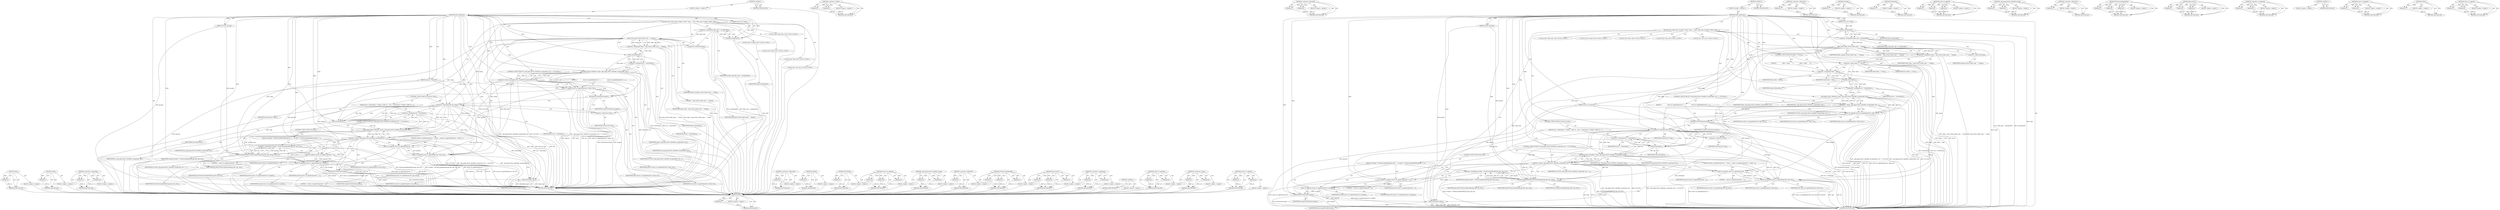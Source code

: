 digraph "smart_str_appendc" {
vulnerable_183 [label=<(METHOD,efree)>];
vulnerable_184 [label=<(PARAM,p1)>];
vulnerable_185 [label=<(BLOCK,&lt;empty&gt;,&lt;empty&gt;)>];
vulnerable_186 [label=<(METHOD_RETURN,ANY)>];
vulnerable_134 [label=<(METHOD,strlen)>];
vulnerable_135 [label=<(PARAM,p1)>];
vulnerable_136 [label=<(BLOCK,&lt;empty&gt;,&lt;empty&gt;)>];
vulnerable_137 [label=<(METHOD_RETURN,ANY)>];
vulnerable_158 [label=<(METHOD,&lt;operator&gt;.logicalAnd)>];
vulnerable_159 [label=<(PARAM,p1)>];
vulnerable_160 [label=<(PARAM,p2)>];
vulnerable_161 [label=<(BLOCK,&lt;empty&gt;,&lt;empty&gt;)>];
vulnerable_162 [label=<(METHOD_RETURN,ANY)>];
vulnerable_6 [label=<(METHOD,&lt;global&gt;)<SUB>1</SUB>>];
vulnerable_7 [label=<(BLOCK,&lt;empty&gt;,&lt;empty&gt;)<SUB>1</SUB>>];
vulnerable_8 [label=<(METHOD,build_tablename)<SUB>1</SUB>>];
vulnerable_9 [label=<(PARAM,smart_str *querystr)<SUB>1</SUB>>];
vulnerable_10 [label=<(PARAM,PGconn *pg_link)<SUB>1</SUB>>];
vulnerable_11 [label=<(PARAM,const char *table)<SUB>1</SUB>>];
vulnerable_12 [label=<(BLOCK,{
	char *table_copy, *escaped, *token, *tmp;
	s...,{
	char *table_copy, *escaped, *token, *tmp;
	s...)<SUB>2</SUB>>];
vulnerable_13 [label="<(LOCAL,char* table_copy: char*)<SUB>3</SUB>>"];
vulnerable_14 [label="<(LOCAL,char* escaped: char*)<SUB>3</SUB>>"];
vulnerable_15 [label="<(LOCAL,char* token: char*)<SUB>3</SUB>>"];
vulnerable_16 [label="<(LOCAL,char* tmp: char*)<SUB>3</SUB>>"];
vulnerable_17 [label="<(LOCAL,size_t len: size_t)<SUB>4</SUB>>"];
vulnerable_18 [label=<(&lt;operator&gt;.assignment,table_copy = estrdup(table))<SUB>7</SUB>>];
vulnerable_19 [label=<(IDENTIFIER,table_copy,table_copy = estrdup(table))<SUB>7</SUB>>];
vulnerable_20 [label=<(estrdup,estrdup(table))<SUB>7</SUB>>];
vulnerable_21 [label=<(IDENTIFIER,table,estrdup(table))<SUB>7</SUB>>];
vulnerable_22 [label=<(&lt;operator&gt;.assignment,token = php_strtok_r(table_copy, &quot;.&quot;, &amp;tmp))<SUB>8</SUB>>];
vulnerable_23 [label=<(IDENTIFIER,token,token = php_strtok_r(table_copy, &quot;.&quot;, &amp;tmp))<SUB>8</SUB>>];
vulnerable_24 [label=<(php_strtok_r,php_strtok_r(table_copy, &quot;.&quot;, &amp;tmp))<SUB>8</SUB>>];
vulnerable_25 [label=<(IDENTIFIER,table_copy,php_strtok_r(table_copy, &quot;.&quot;, &amp;tmp))<SUB>8</SUB>>];
vulnerable_26 [label=<(LITERAL,&quot;.&quot;,php_strtok_r(table_copy, &quot;.&quot;, &amp;tmp))<SUB>8</SUB>>];
vulnerable_27 [label=<(&lt;operator&gt;.addressOf,&amp;tmp)<SUB>8</SUB>>];
vulnerable_28 [label=<(IDENTIFIER,tmp,php_strtok_r(table_copy, &quot;.&quot;, &amp;tmp))<SUB>8</SUB>>];
vulnerable_29 [label=<(&lt;operator&gt;.assignment,len = strlen(token))<SUB>9</SUB>>];
vulnerable_30 [label=<(IDENTIFIER,len,len = strlen(token))<SUB>9</SUB>>];
vulnerable_31 [label=<(strlen,strlen(token))<SUB>9</SUB>>];
vulnerable_32 [label=<(IDENTIFIER,token,strlen(token))<SUB>9</SUB>>];
vulnerable_33 [label=<(CONTROL_STRUCTURE,IF,if (_php_pgsql_detect_identifier_escape(token, len) == SUCCESS))<SUB>10</SUB>>];
vulnerable_34 [label=<(&lt;operator&gt;.equals,_php_pgsql_detect_identifier_escape(token, len)...)<SUB>10</SUB>>];
vulnerable_35 [label=<(_php_pgsql_detect_identifier_escape,_php_pgsql_detect_identifier_escape(token, len))<SUB>10</SUB>>];
vulnerable_36 [label=<(IDENTIFIER,token,_php_pgsql_detect_identifier_escape(token, len))<SUB>10</SUB>>];
vulnerable_37 [label=<(IDENTIFIER,len,_php_pgsql_detect_identifier_escape(token, len))<SUB>10</SUB>>];
vulnerable_38 [label=<(IDENTIFIER,SUCCESS,_php_pgsql_detect_identifier_escape(token, len)...)<SUB>10</SUB>>];
vulnerable_39 [label=<(BLOCK,{
                smart_str_appendl(querystr, t...,{
                smart_str_appendl(querystr, t...)<SUB>10</SUB>>];
vulnerable_40 [label=<(smart_str_appendl,smart_str_appendl(querystr, token, len))<SUB>11</SUB>>];
vulnerable_41 [label=<(IDENTIFIER,querystr,smart_str_appendl(querystr, token, len))<SUB>11</SUB>>];
vulnerable_42 [label=<(IDENTIFIER,token,smart_str_appendl(querystr, token, len))<SUB>11</SUB>>];
vulnerable_43 [label=<(IDENTIFIER,len,smart_str_appendl(querystr, token, len))<SUB>11</SUB>>];
vulnerable_44 [label=<(PGSQLfree,PGSQLfree(escaped))<SUB>12</SUB>>];
vulnerable_45 [label=<(IDENTIFIER,escaped,PGSQLfree(escaped))<SUB>12</SUB>>];
vulnerable_46 [label=<(CONTROL_STRUCTURE,IF,if (tmp &amp;&amp; *tmp))<SUB>14</SUB>>];
vulnerable_47 [label=<(&lt;operator&gt;.logicalAnd,tmp &amp;&amp; *tmp)<SUB>14</SUB>>];
vulnerable_48 [label=<(IDENTIFIER,tmp,tmp &amp;&amp; *tmp)<SUB>14</SUB>>];
vulnerable_49 [label=<(&lt;operator&gt;.indirection,*tmp)<SUB>14</SUB>>];
vulnerable_50 [label=<(IDENTIFIER,tmp,tmp &amp;&amp; *tmp)<SUB>14</SUB>>];
vulnerable_51 [label=<(BLOCK,{
		len = strlen(tmp);
		/* &quot;schema&quot;.&quot;table&quot; fo...,{
		len = strlen(tmp);
		/* &quot;schema&quot;.&quot;table&quot; fo...)<SUB>14</SUB>>];
vulnerable_52 [label=<(&lt;operator&gt;.assignment,len = strlen(tmp))<SUB>15</SUB>>];
vulnerable_53 [label=<(IDENTIFIER,len,len = strlen(tmp))<SUB>15</SUB>>];
vulnerable_54 [label=<(strlen,strlen(tmp))<SUB>15</SUB>>];
vulnerable_55 [label=<(IDENTIFIER,tmp,strlen(tmp))<SUB>15</SUB>>];
vulnerable_56 [label=<(CONTROL_STRUCTURE,IF,if (_php_pgsql_detect_identifier_escape(tmp, len) == SUCCESS))<SUB>17</SUB>>];
vulnerable_57 [label=<(&lt;operator&gt;.equals,_php_pgsql_detect_identifier_escape(tmp, len) =...)<SUB>17</SUB>>];
vulnerable_58 [label=<(_php_pgsql_detect_identifier_escape,_php_pgsql_detect_identifier_escape(tmp, len))<SUB>17</SUB>>];
vulnerable_59 [label=<(IDENTIFIER,tmp,_php_pgsql_detect_identifier_escape(tmp, len))<SUB>17</SUB>>];
vulnerable_60 [label=<(IDENTIFIER,len,_php_pgsql_detect_identifier_escape(tmp, len))<SUB>17</SUB>>];
vulnerable_61 [label=<(IDENTIFIER,SUCCESS,_php_pgsql_detect_identifier_escape(tmp, len) =...)<SUB>17</SUB>>];
vulnerable_62 [label=<(BLOCK,{
			smart_str_appendc(querystr, '.');
			smart...,{
			smart_str_appendc(querystr, '.');
			smart...)<SUB>17</SUB>>];
vulnerable_63 [label=<(smart_str_appendc,smart_str_appendc(querystr, '.'))<SUB>18</SUB>>];
vulnerable_64 [label=<(IDENTIFIER,querystr,smart_str_appendc(querystr, '.'))<SUB>18</SUB>>];
vulnerable_65 [label=<(LITERAL,'.',smart_str_appendc(querystr, '.'))<SUB>18</SUB>>];
vulnerable_66 [label=<(smart_str_appendl,smart_str_appendl(querystr, tmp, len))<SUB>19</SUB>>];
vulnerable_67 [label=<(IDENTIFIER,querystr,smart_str_appendl(querystr, tmp, len))<SUB>19</SUB>>];
vulnerable_68 [label=<(IDENTIFIER,tmp,smart_str_appendl(querystr, tmp, len))<SUB>19</SUB>>];
vulnerable_69 [label=<(IDENTIFIER,len,smart_str_appendl(querystr, tmp, len))<SUB>19</SUB>>];
vulnerable_70 [label=<(CONTROL_STRUCTURE,ELSE,else)<SUB>20</SUB>>];
vulnerable_71 [label=<(BLOCK,{
			escaped = PGSQLescapeIdentifier(pg_link, t...,{
			escaped = PGSQLescapeIdentifier(pg_link, t...)<SUB>20</SUB>>];
vulnerable_72 [label=<(&lt;operator&gt;.assignment,escaped = PGSQLescapeIdentifier(pg_link, tmp, len))<SUB>21</SUB>>];
vulnerable_73 [label=<(IDENTIFIER,escaped,escaped = PGSQLescapeIdentifier(pg_link, tmp, len))<SUB>21</SUB>>];
vulnerable_74 [label=<(PGSQLescapeIdentifier,PGSQLescapeIdentifier(pg_link, tmp, len))<SUB>21</SUB>>];
vulnerable_75 [label=<(IDENTIFIER,pg_link,PGSQLescapeIdentifier(pg_link, tmp, len))<SUB>21</SUB>>];
vulnerable_76 [label=<(IDENTIFIER,tmp,PGSQLescapeIdentifier(pg_link, tmp, len))<SUB>21</SUB>>];
vulnerable_77 [label=<(IDENTIFIER,len,PGSQLescapeIdentifier(pg_link, tmp, len))<SUB>21</SUB>>];
vulnerable_78 [label=<(smart_str_appendc,smart_str_appendc(querystr, '.'))<SUB>22</SUB>>];
vulnerable_79 [label=<(IDENTIFIER,querystr,smart_str_appendc(querystr, '.'))<SUB>22</SUB>>];
vulnerable_80 [label=<(LITERAL,'.',smart_str_appendc(querystr, '.'))<SUB>22</SUB>>];
vulnerable_81 [label=<(smart_str_appends,smart_str_appends(querystr, escaped))<SUB>23</SUB>>];
vulnerable_82 [label=<(IDENTIFIER,querystr,smart_str_appends(querystr, escaped))<SUB>23</SUB>>];
vulnerable_83 [label=<(IDENTIFIER,escaped,smart_str_appends(querystr, escaped))<SUB>23</SUB>>];
vulnerable_84 [label=<(PGSQLfree,PGSQLfree(escaped))<SUB>24</SUB>>];
vulnerable_85 [label=<(IDENTIFIER,escaped,PGSQLfree(escaped))<SUB>24</SUB>>];
vulnerable_86 [label=<(efree,efree(table_copy))<SUB>27</SUB>>];
vulnerable_87 [label=<(IDENTIFIER,table_copy,efree(table_copy))<SUB>27</SUB>>];
vulnerable_88 [label=<(METHOD_RETURN,void)<SUB>1</SUB>>];
vulnerable_90 [label=<(METHOD_RETURN,ANY)<SUB>1</SUB>>];
vulnerable_163 [label=<(METHOD,&lt;operator&gt;.indirection)>];
vulnerable_164 [label=<(PARAM,p1)>];
vulnerable_165 [label=<(BLOCK,&lt;empty&gt;,&lt;empty&gt;)>];
vulnerable_166 [label=<(METHOD_RETURN,ANY)>];
vulnerable_120 [label=<(METHOD,estrdup)>];
vulnerable_121 [label=<(PARAM,p1)>];
vulnerable_122 [label=<(BLOCK,&lt;empty&gt;,&lt;empty&gt;)>];
vulnerable_123 [label=<(METHOD_RETURN,ANY)>];
vulnerable_154 [label=<(METHOD,PGSQLfree)>];
vulnerable_155 [label=<(PARAM,p1)>];
vulnerable_156 [label=<(BLOCK,&lt;empty&gt;,&lt;empty&gt;)>];
vulnerable_157 [label=<(METHOD_RETURN,ANY)>];
vulnerable_148 [label=<(METHOD,smart_str_appendl)>];
vulnerable_149 [label=<(PARAM,p1)>];
vulnerable_150 [label=<(PARAM,p2)>];
vulnerable_151 [label=<(PARAM,p3)>];
vulnerable_152 [label=<(BLOCK,&lt;empty&gt;,&lt;empty&gt;)>];
vulnerable_153 [label=<(METHOD_RETURN,ANY)>];
vulnerable_143 [label=<(METHOD,_php_pgsql_detect_identifier_escape)>];
vulnerable_144 [label=<(PARAM,p1)>];
vulnerable_145 [label=<(PARAM,p2)>];
vulnerable_146 [label=<(BLOCK,&lt;empty&gt;,&lt;empty&gt;)>];
vulnerable_147 [label=<(METHOD_RETURN,ANY)>];
vulnerable_130 [label=<(METHOD,&lt;operator&gt;.addressOf)>];
vulnerable_131 [label=<(PARAM,p1)>];
vulnerable_132 [label=<(BLOCK,&lt;empty&gt;,&lt;empty&gt;)>];
vulnerable_133 [label=<(METHOD_RETURN,ANY)>];
vulnerable_172 [label=<(METHOD,PGSQLescapeIdentifier)>];
vulnerable_173 [label=<(PARAM,p1)>];
vulnerable_174 [label=<(PARAM,p2)>];
vulnerable_175 [label=<(PARAM,p3)>];
vulnerable_176 [label=<(BLOCK,&lt;empty&gt;,&lt;empty&gt;)>];
vulnerable_177 [label=<(METHOD_RETURN,ANY)>];
vulnerable_124 [label=<(METHOD,php_strtok_r)>];
vulnerable_125 [label=<(PARAM,p1)>];
vulnerable_126 [label=<(PARAM,p2)>];
vulnerable_127 [label=<(PARAM,p3)>];
vulnerable_128 [label=<(BLOCK,&lt;empty&gt;,&lt;empty&gt;)>];
vulnerable_129 [label=<(METHOD_RETURN,ANY)>];
vulnerable_115 [label=<(METHOD,&lt;operator&gt;.assignment)>];
vulnerable_116 [label=<(PARAM,p1)>];
vulnerable_117 [label=<(PARAM,p2)>];
vulnerable_118 [label=<(BLOCK,&lt;empty&gt;,&lt;empty&gt;)>];
vulnerable_119 [label=<(METHOD_RETURN,ANY)>];
vulnerable_109 [label=<(METHOD,&lt;global&gt;)<SUB>1</SUB>>];
vulnerable_110 [label=<(BLOCK,&lt;empty&gt;,&lt;empty&gt;)>];
vulnerable_111 [label=<(METHOD_RETURN,ANY)>];
vulnerable_178 [label=<(METHOD,smart_str_appends)>];
vulnerable_179 [label=<(PARAM,p1)>];
vulnerable_180 [label=<(PARAM,p2)>];
vulnerable_181 [label=<(BLOCK,&lt;empty&gt;,&lt;empty&gt;)>];
vulnerable_182 [label=<(METHOD_RETURN,ANY)>];
vulnerable_138 [label=<(METHOD,&lt;operator&gt;.equals)>];
vulnerable_139 [label=<(PARAM,p1)>];
vulnerable_140 [label=<(PARAM,p2)>];
vulnerable_141 [label=<(BLOCK,&lt;empty&gt;,&lt;empty&gt;)>];
vulnerable_142 [label=<(METHOD_RETURN,ANY)>];
vulnerable_167 [label=<(METHOD,smart_str_appendc)>];
vulnerable_168 [label=<(PARAM,p1)>];
vulnerable_169 [label=<(PARAM,p2)>];
vulnerable_170 [label=<(BLOCK,&lt;empty&gt;,&lt;empty&gt;)>];
vulnerable_171 [label=<(METHOD_RETURN,ANY)>];
fixed_191 [label=<(METHOD,efree)>];
fixed_192 [label=<(PARAM,p1)>];
fixed_193 [label=<(BLOCK,&lt;empty&gt;,&lt;empty&gt;)>];
fixed_194 [label=<(METHOD_RETURN,ANY)>];
fixed_142 [label=<(METHOD,&lt;operator&gt;.equals)>];
fixed_143 [label=<(PARAM,p1)>];
fixed_144 [label=<(PARAM,p2)>];
fixed_145 [label=<(BLOCK,&lt;empty&gt;,&lt;empty&gt;)>];
fixed_146 [label=<(METHOD_RETURN,ANY)>];
fixed_166 [label=<(METHOD,&lt;operator&gt;.logicalAnd)>];
fixed_167 [label=<(PARAM,p1)>];
fixed_168 [label=<(PARAM,p2)>];
fixed_169 [label=<(BLOCK,&lt;empty&gt;,&lt;empty&gt;)>];
fixed_170 [label=<(METHOD_RETURN,ANY)>];
fixed_6 [label=<(METHOD,&lt;global&gt;)<SUB>1</SUB>>];
fixed_7 [label=<(BLOCK,&lt;empty&gt;,&lt;empty&gt;)<SUB>1</SUB>>];
fixed_8 [label=<(METHOD,build_tablename)<SUB>1</SUB>>];
fixed_9 [label=<(PARAM,smart_str *querystr)<SUB>1</SUB>>];
fixed_10 [label=<(PARAM,PGconn *pg_link)<SUB>1</SUB>>];
fixed_11 [label=<(PARAM,const char *table)<SUB>1</SUB>>];
fixed_12 [label=<(BLOCK,{
	char *table_copy, *escaped, *token, *tmp;
	s...,{
	char *table_copy, *escaped, *token, *tmp;
	s...)<SUB>2</SUB>>];
fixed_13 [label="<(LOCAL,char* table_copy: char*)<SUB>3</SUB>>"];
fixed_14 [label="<(LOCAL,char* escaped: char*)<SUB>3</SUB>>"];
fixed_15 [label="<(LOCAL,char* token: char*)<SUB>3</SUB>>"];
fixed_16 [label="<(LOCAL,char* tmp: char*)<SUB>3</SUB>>"];
fixed_17 [label="<(LOCAL,size_t len: size_t)<SUB>4</SUB>>"];
fixed_18 [label=<(&lt;operator&gt;.assignment,table_copy = estrdup(table))<SUB>7</SUB>>];
fixed_19 [label=<(IDENTIFIER,table_copy,table_copy = estrdup(table))<SUB>7</SUB>>];
fixed_20 [label=<(estrdup,estrdup(table))<SUB>7</SUB>>];
fixed_21 [label=<(IDENTIFIER,table,estrdup(table))<SUB>7</SUB>>];
fixed_22 [label=<(&lt;operator&gt;.assignment,token = php_strtok_r(table_copy, &quot;.&quot;, &amp;tmp))<SUB>8</SUB>>];
fixed_23 [label=<(IDENTIFIER,token,token = php_strtok_r(table_copy, &quot;.&quot;, &amp;tmp))<SUB>8</SUB>>];
fixed_24 [label=<(php_strtok_r,php_strtok_r(table_copy, &quot;.&quot;, &amp;tmp))<SUB>8</SUB>>];
fixed_25 [label=<(IDENTIFIER,table_copy,php_strtok_r(table_copy, &quot;.&quot;, &amp;tmp))<SUB>8</SUB>>];
fixed_26 [label=<(LITERAL,&quot;.&quot;,php_strtok_r(table_copy, &quot;.&quot;, &amp;tmp))<SUB>8</SUB>>];
fixed_27 [label=<(&lt;operator&gt;.addressOf,&amp;tmp)<SUB>8</SUB>>];
fixed_28 [label=<(IDENTIFIER,tmp,php_strtok_r(table_copy, &quot;.&quot;, &amp;tmp))<SUB>8</SUB>>];
fixed_29 [label=<(CONTROL_STRUCTURE,IF,if (token == NULL))<SUB>9</SUB>>];
fixed_30 [label=<(&lt;operator&gt;.equals,token == NULL)<SUB>9</SUB>>];
fixed_31 [label=<(IDENTIFIER,token,token == NULL)<SUB>9</SUB>>];
fixed_32 [label=<(IDENTIFIER,NULL,token == NULL)<SUB>9</SUB>>];
fixed_33 [label=<(BLOCK,{
               token = table;
       },{
               token = table;
       })<SUB>9</SUB>>];
fixed_34 [label=<(&lt;operator&gt;.assignment,token = table)<SUB>10</SUB>>];
fixed_35 [label=<(IDENTIFIER,token,token = table)<SUB>10</SUB>>];
fixed_36 [label=<(IDENTIFIER,table,token = table)<SUB>10</SUB>>];
fixed_37 [label=<(&lt;operator&gt;.assignment,len = strlen(token))<SUB>12</SUB>>];
fixed_38 [label=<(IDENTIFIER,len,len = strlen(token))<SUB>12</SUB>>];
fixed_39 [label=<(strlen,strlen(token))<SUB>12</SUB>>];
fixed_40 [label=<(IDENTIFIER,token,strlen(token))<SUB>12</SUB>>];
fixed_41 [label=<(CONTROL_STRUCTURE,IF,if (_php_pgsql_detect_identifier_escape(token, len) == SUCCESS))<SUB>13</SUB>>];
fixed_42 [label=<(&lt;operator&gt;.equals,_php_pgsql_detect_identifier_escape(token, len)...)<SUB>13</SUB>>];
fixed_43 [label=<(_php_pgsql_detect_identifier_escape,_php_pgsql_detect_identifier_escape(token, len))<SUB>13</SUB>>];
fixed_44 [label=<(IDENTIFIER,token,_php_pgsql_detect_identifier_escape(token, len))<SUB>13</SUB>>];
fixed_45 [label=<(IDENTIFIER,len,_php_pgsql_detect_identifier_escape(token, len))<SUB>13</SUB>>];
fixed_46 [label=<(IDENTIFIER,SUCCESS,_php_pgsql_detect_identifier_escape(token, len)...)<SUB>13</SUB>>];
fixed_47 [label=<(BLOCK,{
                smart_str_appendl(querystr, t...,{
                smart_str_appendl(querystr, t...)<SUB>13</SUB>>];
fixed_48 [label=<(smart_str_appendl,smart_str_appendl(querystr, token, len))<SUB>14</SUB>>];
fixed_49 [label=<(IDENTIFIER,querystr,smart_str_appendl(querystr, token, len))<SUB>14</SUB>>];
fixed_50 [label=<(IDENTIFIER,token,smart_str_appendl(querystr, token, len))<SUB>14</SUB>>];
fixed_51 [label=<(IDENTIFIER,len,smart_str_appendl(querystr, token, len))<SUB>14</SUB>>];
fixed_52 [label=<(PGSQLfree,PGSQLfree(escaped))<SUB>15</SUB>>];
fixed_53 [label=<(IDENTIFIER,escaped,PGSQLfree(escaped))<SUB>15</SUB>>];
fixed_54 [label=<(CONTROL_STRUCTURE,IF,if (tmp &amp;&amp; *tmp))<SUB>17</SUB>>];
fixed_55 [label=<(&lt;operator&gt;.logicalAnd,tmp &amp;&amp; *tmp)<SUB>17</SUB>>];
fixed_56 [label=<(IDENTIFIER,tmp,tmp &amp;&amp; *tmp)<SUB>17</SUB>>];
fixed_57 [label=<(&lt;operator&gt;.indirection,*tmp)<SUB>17</SUB>>];
fixed_58 [label=<(IDENTIFIER,tmp,tmp &amp;&amp; *tmp)<SUB>17</SUB>>];
fixed_59 [label=<(BLOCK,{
		len = strlen(tmp);
		/* &quot;schema&quot;.&quot;table&quot; fo...,{
		len = strlen(tmp);
		/* &quot;schema&quot;.&quot;table&quot; fo...)<SUB>17</SUB>>];
fixed_60 [label=<(&lt;operator&gt;.assignment,len = strlen(tmp))<SUB>18</SUB>>];
fixed_61 [label=<(IDENTIFIER,len,len = strlen(tmp))<SUB>18</SUB>>];
fixed_62 [label=<(strlen,strlen(tmp))<SUB>18</SUB>>];
fixed_63 [label=<(IDENTIFIER,tmp,strlen(tmp))<SUB>18</SUB>>];
fixed_64 [label=<(CONTROL_STRUCTURE,IF,if (_php_pgsql_detect_identifier_escape(tmp, len) == SUCCESS))<SUB>20</SUB>>];
fixed_65 [label=<(&lt;operator&gt;.equals,_php_pgsql_detect_identifier_escape(tmp, len) =...)<SUB>20</SUB>>];
fixed_66 [label=<(_php_pgsql_detect_identifier_escape,_php_pgsql_detect_identifier_escape(tmp, len))<SUB>20</SUB>>];
fixed_67 [label=<(IDENTIFIER,tmp,_php_pgsql_detect_identifier_escape(tmp, len))<SUB>20</SUB>>];
fixed_68 [label=<(IDENTIFIER,len,_php_pgsql_detect_identifier_escape(tmp, len))<SUB>20</SUB>>];
fixed_69 [label=<(IDENTIFIER,SUCCESS,_php_pgsql_detect_identifier_escape(tmp, len) =...)<SUB>20</SUB>>];
fixed_70 [label=<(BLOCK,{
			smart_str_appendc(querystr, '.');
			smart...,{
			smart_str_appendc(querystr, '.');
			smart...)<SUB>20</SUB>>];
fixed_71 [label=<(smart_str_appendc,smart_str_appendc(querystr, '.'))<SUB>21</SUB>>];
fixed_72 [label=<(IDENTIFIER,querystr,smart_str_appendc(querystr, '.'))<SUB>21</SUB>>];
fixed_73 [label=<(LITERAL,'.',smart_str_appendc(querystr, '.'))<SUB>21</SUB>>];
fixed_74 [label=<(smart_str_appendl,smart_str_appendl(querystr, tmp, len))<SUB>22</SUB>>];
fixed_75 [label=<(IDENTIFIER,querystr,smart_str_appendl(querystr, tmp, len))<SUB>22</SUB>>];
fixed_76 [label=<(IDENTIFIER,tmp,smart_str_appendl(querystr, tmp, len))<SUB>22</SUB>>];
fixed_77 [label=<(IDENTIFIER,len,smart_str_appendl(querystr, tmp, len))<SUB>22</SUB>>];
fixed_78 [label=<(CONTROL_STRUCTURE,ELSE,else)<SUB>23</SUB>>];
fixed_79 [label=<(BLOCK,{
			escaped = PGSQLescapeIdentifier(pg_link, t...,{
			escaped = PGSQLescapeIdentifier(pg_link, t...)<SUB>23</SUB>>];
fixed_80 [label=<(&lt;operator&gt;.assignment,escaped = PGSQLescapeIdentifier(pg_link, tmp, len))<SUB>24</SUB>>];
fixed_81 [label=<(IDENTIFIER,escaped,escaped = PGSQLescapeIdentifier(pg_link, tmp, len))<SUB>24</SUB>>];
fixed_82 [label=<(PGSQLescapeIdentifier,PGSQLescapeIdentifier(pg_link, tmp, len))<SUB>24</SUB>>];
fixed_83 [label=<(IDENTIFIER,pg_link,PGSQLescapeIdentifier(pg_link, tmp, len))<SUB>24</SUB>>];
fixed_84 [label=<(IDENTIFIER,tmp,PGSQLescapeIdentifier(pg_link, tmp, len))<SUB>24</SUB>>];
fixed_85 [label=<(IDENTIFIER,len,PGSQLescapeIdentifier(pg_link, tmp, len))<SUB>24</SUB>>];
fixed_86 [label=<(smart_str_appendc,smart_str_appendc(querystr, '.'))<SUB>25</SUB>>];
fixed_87 [label=<(IDENTIFIER,querystr,smart_str_appendc(querystr, '.'))<SUB>25</SUB>>];
fixed_88 [label=<(LITERAL,'.',smart_str_appendc(querystr, '.'))<SUB>25</SUB>>];
fixed_89 [label=<(smart_str_appends,smart_str_appends(querystr, escaped))<SUB>26</SUB>>];
fixed_90 [label=<(IDENTIFIER,querystr,smart_str_appends(querystr, escaped))<SUB>26</SUB>>];
fixed_91 [label=<(IDENTIFIER,escaped,smart_str_appends(querystr, escaped))<SUB>26</SUB>>];
fixed_92 [label=<(PGSQLfree,PGSQLfree(escaped))<SUB>27</SUB>>];
fixed_93 [label=<(IDENTIFIER,escaped,PGSQLfree(escaped))<SUB>27</SUB>>];
fixed_94 [label=<(efree,efree(table_copy))<SUB>30</SUB>>];
fixed_95 [label=<(IDENTIFIER,table_copy,efree(table_copy))<SUB>30</SUB>>];
fixed_96 [label=<(METHOD_RETURN,void)<SUB>1</SUB>>];
fixed_98 [label=<(METHOD_RETURN,ANY)<SUB>1</SUB>>];
fixed_171 [label=<(METHOD,&lt;operator&gt;.indirection)>];
fixed_172 [label=<(PARAM,p1)>];
fixed_173 [label=<(BLOCK,&lt;empty&gt;,&lt;empty&gt;)>];
fixed_174 [label=<(METHOD_RETURN,ANY)>];
fixed_128 [label=<(METHOD,estrdup)>];
fixed_129 [label=<(PARAM,p1)>];
fixed_130 [label=<(BLOCK,&lt;empty&gt;,&lt;empty&gt;)>];
fixed_131 [label=<(METHOD_RETURN,ANY)>];
fixed_162 [label=<(METHOD,PGSQLfree)>];
fixed_163 [label=<(PARAM,p1)>];
fixed_164 [label=<(BLOCK,&lt;empty&gt;,&lt;empty&gt;)>];
fixed_165 [label=<(METHOD_RETURN,ANY)>];
fixed_156 [label=<(METHOD,smart_str_appendl)>];
fixed_157 [label=<(PARAM,p1)>];
fixed_158 [label=<(PARAM,p2)>];
fixed_159 [label=<(PARAM,p3)>];
fixed_160 [label=<(BLOCK,&lt;empty&gt;,&lt;empty&gt;)>];
fixed_161 [label=<(METHOD_RETURN,ANY)>];
fixed_151 [label=<(METHOD,_php_pgsql_detect_identifier_escape)>];
fixed_152 [label=<(PARAM,p1)>];
fixed_153 [label=<(PARAM,p2)>];
fixed_154 [label=<(BLOCK,&lt;empty&gt;,&lt;empty&gt;)>];
fixed_155 [label=<(METHOD_RETURN,ANY)>];
fixed_138 [label=<(METHOD,&lt;operator&gt;.addressOf)>];
fixed_139 [label=<(PARAM,p1)>];
fixed_140 [label=<(BLOCK,&lt;empty&gt;,&lt;empty&gt;)>];
fixed_141 [label=<(METHOD_RETURN,ANY)>];
fixed_180 [label=<(METHOD,PGSQLescapeIdentifier)>];
fixed_181 [label=<(PARAM,p1)>];
fixed_182 [label=<(PARAM,p2)>];
fixed_183 [label=<(PARAM,p3)>];
fixed_184 [label=<(BLOCK,&lt;empty&gt;,&lt;empty&gt;)>];
fixed_185 [label=<(METHOD_RETURN,ANY)>];
fixed_132 [label=<(METHOD,php_strtok_r)>];
fixed_133 [label=<(PARAM,p1)>];
fixed_134 [label=<(PARAM,p2)>];
fixed_135 [label=<(PARAM,p3)>];
fixed_136 [label=<(BLOCK,&lt;empty&gt;,&lt;empty&gt;)>];
fixed_137 [label=<(METHOD_RETURN,ANY)>];
fixed_123 [label=<(METHOD,&lt;operator&gt;.assignment)>];
fixed_124 [label=<(PARAM,p1)>];
fixed_125 [label=<(PARAM,p2)>];
fixed_126 [label=<(BLOCK,&lt;empty&gt;,&lt;empty&gt;)>];
fixed_127 [label=<(METHOD_RETURN,ANY)>];
fixed_117 [label=<(METHOD,&lt;global&gt;)<SUB>1</SUB>>];
fixed_118 [label=<(BLOCK,&lt;empty&gt;,&lt;empty&gt;)>];
fixed_119 [label=<(METHOD_RETURN,ANY)>];
fixed_186 [label=<(METHOD,smart_str_appends)>];
fixed_187 [label=<(PARAM,p1)>];
fixed_188 [label=<(PARAM,p2)>];
fixed_189 [label=<(BLOCK,&lt;empty&gt;,&lt;empty&gt;)>];
fixed_190 [label=<(METHOD_RETURN,ANY)>];
fixed_147 [label=<(METHOD,strlen)>];
fixed_148 [label=<(PARAM,p1)>];
fixed_149 [label=<(BLOCK,&lt;empty&gt;,&lt;empty&gt;)>];
fixed_150 [label=<(METHOD_RETURN,ANY)>];
fixed_175 [label=<(METHOD,smart_str_appendc)>];
fixed_176 [label=<(PARAM,p1)>];
fixed_177 [label=<(PARAM,p2)>];
fixed_178 [label=<(BLOCK,&lt;empty&gt;,&lt;empty&gt;)>];
fixed_179 [label=<(METHOD_RETURN,ANY)>];
vulnerable_183 -> vulnerable_184  [key=0, label="AST: "];
vulnerable_183 -> vulnerable_184  [key=1, label="DDG: "];
vulnerable_183 -> vulnerable_185  [key=0, label="AST: "];
vulnerable_183 -> vulnerable_186  [key=0, label="AST: "];
vulnerable_183 -> vulnerable_186  [key=1, label="CFG: "];
vulnerable_184 -> vulnerable_186  [key=0, label="DDG: p1"];
vulnerable_185 -> fixed_191  [key=0];
vulnerable_186 -> fixed_191  [key=0];
vulnerable_134 -> vulnerable_135  [key=0, label="AST: "];
vulnerable_134 -> vulnerable_135  [key=1, label="DDG: "];
vulnerable_134 -> vulnerable_136  [key=0, label="AST: "];
vulnerable_134 -> vulnerable_137  [key=0, label="AST: "];
vulnerable_134 -> vulnerable_137  [key=1, label="CFG: "];
vulnerable_135 -> vulnerable_137  [key=0, label="DDG: p1"];
vulnerable_136 -> fixed_191  [key=0];
vulnerable_137 -> fixed_191  [key=0];
vulnerable_158 -> vulnerable_159  [key=0, label="AST: "];
vulnerable_158 -> vulnerable_159  [key=1, label="DDG: "];
vulnerable_158 -> vulnerable_161  [key=0, label="AST: "];
vulnerable_158 -> vulnerable_160  [key=0, label="AST: "];
vulnerable_158 -> vulnerable_160  [key=1, label="DDG: "];
vulnerable_158 -> vulnerable_162  [key=0, label="AST: "];
vulnerable_158 -> vulnerable_162  [key=1, label="CFG: "];
vulnerable_159 -> vulnerable_162  [key=0, label="DDG: p1"];
vulnerable_160 -> vulnerable_162  [key=0, label="DDG: p2"];
vulnerable_161 -> fixed_191  [key=0];
vulnerable_162 -> fixed_191  [key=0];
vulnerable_6 -> vulnerable_7  [key=0, label="AST: "];
vulnerable_6 -> vulnerable_90  [key=0, label="AST: "];
vulnerable_6 -> vulnerable_90  [key=1, label="CFG: "];
vulnerable_7 -> vulnerable_8  [key=0, label="AST: "];
vulnerable_8 -> vulnerable_9  [key=0, label="AST: "];
vulnerable_8 -> vulnerable_9  [key=1, label="DDG: "];
vulnerable_8 -> vulnerable_10  [key=0, label="AST: "];
vulnerable_8 -> vulnerable_10  [key=1, label="DDG: "];
vulnerable_8 -> vulnerable_11  [key=0, label="AST: "];
vulnerable_8 -> vulnerable_11  [key=1, label="DDG: "];
vulnerable_8 -> vulnerable_12  [key=0, label="AST: "];
vulnerable_8 -> vulnerable_88  [key=0, label="AST: "];
vulnerable_8 -> vulnerable_20  [key=0, label="CFG: "];
vulnerable_8 -> vulnerable_20  [key=1, label="DDG: "];
vulnerable_8 -> vulnerable_86  [key=0, label="DDG: "];
vulnerable_8 -> vulnerable_24  [key=0, label="DDG: "];
vulnerable_8 -> vulnerable_31  [key=0, label="DDG: "];
vulnerable_8 -> vulnerable_34  [key=0, label="DDG: "];
vulnerable_8 -> vulnerable_47  [key=0, label="DDG: "];
vulnerable_8 -> vulnerable_35  [key=0, label="DDG: "];
vulnerable_8 -> vulnerable_40  [key=0, label="DDG: "];
vulnerable_8 -> vulnerable_44  [key=0, label="DDG: "];
vulnerable_8 -> vulnerable_54  [key=0, label="DDG: "];
vulnerable_8 -> vulnerable_57  [key=0, label="DDG: "];
vulnerable_8 -> vulnerable_58  [key=0, label="DDG: "];
vulnerable_8 -> vulnerable_63  [key=0, label="DDG: "];
vulnerable_8 -> vulnerable_66  [key=0, label="DDG: "];
vulnerable_8 -> vulnerable_78  [key=0, label="DDG: "];
vulnerable_8 -> vulnerable_81  [key=0, label="DDG: "];
vulnerable_8 -> vulnerable_84  [key=0, label="DDG: "];
vulnerable_8 -> vulnerable_74  [key=0, label="DDG: "];
vulnerable_9 -> vulnerable_88  [key=0, label="DDG: querystr"];
vulnerable_9 -> vulnerable_40  [key=0, label="DDG: querystr"];
vulnerable_9 -> vulnerable_63  [key=0, label="DDG: querystr"];
vulnerable_9 -> vulnerable_78  [key=0, label="DDG: querystr"];
vulnerable_10 -> vulnerable_88  [key=0, label="DDG: pg_link"];
vulnerable_10 -> vulnerable_74  [key=0, label="DDG: pg_link"];
vulnerable_11 -> vulnerable_20  [key=0, label="DDG: table"];
vulnerable_12 -> vulnerable_13  [key=0, label="AST: "];
vulnerable_12 -> vulnerable_14  [key=0, label="AST: "];
vulnerable_12 -> vulnerable_15  [key=0, label="AST: "];
vulnerable_12 -> vulnerable_16  [key=0, label="AST: "];
vulnerable_12 -> vulnerable_17  [key=0, label="AST: "];
vulnerable_12 -> vulnerable_18  [key=0, label="AST: "];
vulnerable_12 -> vulnerable_22  [key=0, label="AST: "];
vulnerable_12 -> vulnerable_29  [key=0, label="AST: "];
vulnerable_12 -> vulnerable_33  [key=0, label="AST: "];
vulnerable_12 -> vulnerable_46  [key=0, label="AST: "];
vulnerable_12 -> vulnerable_86  [key=0, label="AST: "];
vulnerable_13 -> fixed_191  [key=0];
vulnerable_14 -> fixed_191  [key=0];
vulnerable_15 -> fixed_191  [key=0];
vulnerable_16 -> fixed_191  [key=0];
vulnerable_17 -> fixed_191  [key=0];
vulnerable_18 -> vulnerable_19  [key=0, label="AST: "];
vulnerable_18 -> vulnerable_20  [key=0, label="AST: "];
vulnerable_18 -> vulnerable_27  [key=0, label="CFG: "];
vulnerable_18 -> vulnerable_88  [key=0, label="DDG: estrdup(table)"];
vulnerable_18 -> vulnerable_88  [key=1, label="DDG: table_copy = estrdup(table)"];
vulnerable_18 -> vulnerable_24  [key=0, label="DDG: table_copy"];
vulnerable_19 -> fixed_191  [key=0];
vulnerable_20 -> vulnerable_21  [key=0, label="AST: "];
vulnerable_20 -> vulnerable_18  [key=0, label="CFG: "];
vulnerable_20 -> vulnerable_18  [key=1, label="DDG: table"];
vulnerable_20 -> vulnerable_88  [key=0, label="DDG: table"];
vulnerable_21 -> fixed_191  [key=0];
vulnerable_22 -> vulnerable_23  [key=0, label="AST: "];
vulnerable_22 -> vulnerable_24  [key=0, label="AST: "];
vulnerable_22 -> vulnerable_31  [key=0, label="CFG: "];
vulnerable_22 -> vulnerable_31  [key=1, label="DDG: token"];
vulnerable_22 -> vulnerable_88  [key=0, label="DDG: php_strtok_r(table_copy, &quot;.&quot;, &amp;tmp)"];
vulnerable_22 -> vulnerable_88  [key=1, label="DDG: token = php_strtok_r(table_copy, &quot;.&quot;, &amp;tmp)"];
vulnerable_23 -> fixed_191  [key=0];
vulnerable_24 -> vulnerable_25  [key=0, label="AST: "];
vulnerable_24 -> vulnerable_26  [key=0, label="AST: "];
vulnerable_24 -> vulnerable_27  [key=0, label="AST: "];
vulnerable_24 -> vulnerable_22  [key=0, label="CFG: "];
vulnerable_24 -> vulnerable_22  [key=1, label="DDG: table_copy"];
vulnerable_24 -> vulnerable_22  [key=2, label="DDG: &quot;.&quot;"];
vulnerable_24 -> vulnerable_22  [key=3, label="DDG: &amp;tmp"];
vulnerable_24 -> vulnerable_88  [key=0, label="DDG: &amp;tmp"];
vulnerable_24 -> vulnerable_86  [key=0, label="DDG: table_copy"];
vulnerable_24 -> vulnerable_47  [key=0, label="DDG: &amp;tmp"];
vulnerable_24 -> vulnerable_54  [key=0, label="DDG: &amp;tmp"];
vulnerable_24 -> vulnerable_58  [key=0, label="DDG: &amp;tmp"];
vulnerable_24 -> vulnerable_66  [key=0, label="DDG: &amp;tmp"];
vulnerable_24 -> vulnerable_74  [key=0, label="DDG: &amp;tmp"];
vulnerable_25 -> fixed_191  [key=0];
vulnerable_26 -> fixed_191  [key=0];
vulnerable_27 -> vulnerable_28  [key=0, label="AST: "];
vulnerable_27 -> vulnerable_24  [key=0, label="CFG: "];
vulnerable_28 -> fixed_191  [key=0];
vulnerable_29 -> vulnerable_30  [key=0, label="AST: "];
vulnerable_29 -> vulnerable_31  [key=0, label="AST: "];
vulnerable_29 -> vulnerable_35  [key=0, label="CFG: "];
vulnerable_29 -> vulnerable_35  [key=1, label="DDG: len"];
vulnerable_29 -> vulnerable_88  [key=0, label="DDG: strlen(token)"];
vulnerable_29 -> vulnerable_88  [key=1, label="DDG: len = strlen(token)"];
vulnerable_30 -> fixed_191  [key=0];
vulnerable_31 -> vulnerable_32  [key=0, label="AST: "];
vulnerable_31 -> vulnerable_29  [key=0, label="CFG: "];
vulnerable_31 -> vulnerable_29  [key=1, label="DDG: token"];
vulnerable_31 -> vulnerable_35  [key=0, label="DDG: token"];
vulnerable_32 -> fixed_191  [key=0];
vulnerable_33 -> vulnerable_34  [key=0, label="AST: "];
vulnerable_33 -> vulnerable_39  [key=0, label="AST: "];
vulnerable_34 -> vulnerable_35  [key=0, label="AST: "];
vulnerable_34 -> vulnerable_38  [key=0, label="AST: "];
vulnerable_34 -> vulnerable_40  [key=0, label="CFG: "];
vulnerable_34 -> vulnerable_40  [key=1, label="CDG: "];
vulnerable_34 -> vulnerable_47  [key=0, label="CFG: "];
vulnerable_34 -> vulnerable_49  [key=0, label="CFG: "];
vulnerable_34 -> vulnerable_88  [key=0, label="DDG: _php_pgsql_detect_identifier_escape(token, len)"];
vulnerable_34 -> vulnerable_88  [key=1, label="DDG: SUCCESS"];
vulnerable_34 -> vulnerable_88  [key=2, label="DDG: _php_pgsql_detect_identifier_escape(token, len) == SUCCESS"];
vulnerable_34 -> vulnerable_57  [key=0, label="DDG: SUCCESS"];
vulnerable_34 -> vulnerable_44  [key=0, label="CDG: "];
vulnerable_35 -> vulnerable_36  [key=0, label="AST: "];
vulnerable_35 -> vulnerable_37  [key=0, label="AST: "];
vulnerable_35 -> vulnerable_34  [key=0, label="CFG: "];
vulnerable_35 -> vulnerable_34  [key=1, label="DDG: token"];
vulnerable_35 -> vulnerable_34  [key=2, label="DDG: len"];
vulnerable_35 -> vulnerable_88  [key=0, label="DDG: token"];
vulnerable_35 -> vulnerable_88  [key=1, label="DDG: len"];
vulnerable_35 -> vulnerable_40  [key=0, label="DDG: token"];
vulnerable_35 -> vulnerable_40  [key=1, label="DDG: len"];
vulnerable_36 -> fixed_191  [key=0];
vulnerable_37 -> fixed_191  [key=0];
vulnerable_38 -> fixed_191  [key=0];
vulnerable_39 -> vulnerable_40  [key=0, label="AST: "];
vulnerable_39 -> vulnerable_44  [key=0, label="AST: "];
vulnerable_40 -> vulnerable_41  [key=0, label="AST: "];
vulnerable_40 -> vulnerable_42  [key=0, label="AST: "];
vulnerable_40 -> vulnerable_43  [key=0, label="AST: "];
vulnerable_40 -> vulnerable_44  [key=0, label="CFG: "];
vulnerable_40 -> vulnerable_88  [key=0, label="DDG: querystr"];
vulnerable_40 -> vulnerable_88  [key=1, label="DDG: token"];
vulnerable_40 -> vulnerable_88  [key=2, label="DDG: len"];
vulnerable_40 -> vulnerable_88  [key=3, label="DDG: smart_str_appendl(querystr, token, len)"];
vulnerable_40 -> vulnerable_63  [key=0, label="DDG: querystr"];
vulnerable_40 -> vulnerable_78  [key=0, label="DDG: querystr"];
vulnerable_41 -> fixed_191  [key=0];
vulnerable_42 -> fixed_191  [key=0];
vulnerable_43 -> fixed_191  [key=0];
vulnerable_44 -> vulnerable_45  [key=0, label="AST: "];
vulnerable_44 -> vulnerable_47  [key=0, label="CFG: "];
vulnerable_44 -> vulnerable_49  [key=0, label="CFG: "];
vulnerable_44 -> vulnerable_88  [key=0, label="DDG: escaped"];
vulnerable_44 -> vulnerable_88  [key=1, label="DDG: PGSQLfree(escaped)"];
vulnerable_45 -> fixed_191  [key=0];
vulnerable_46 -> vulnerable_47  [key=0, label="AST: "];
vulnerable_46 -> vulnerable_51  [key=0, label="AST: "];
vulnerable_47 -> vulnerable_48  [key=0, label="AST: "];
vulnerable_47 -> vulnerable_49  [key=0, label="AST: "];
vulnerable_47 -> vulnerable_54  [key=0, label="CFG: "];
vulnerable_47 -> vulnerable_54  [key=1, label="DDG: tmp"];
vulnerable_47 -> vulnerable_54  [key=2, label="DDG: *tmp"];
vulnerable_47 -> vulnerable_54  [key=3, label="CDG: "];
vulnerable_47 -> vulnerable_86  [key=0, label="CFG: "];
vulnerable_47 -> vulnerable_88  [key=0, label="DDG: tmp"];
vulnerable_47 -> vulnerable_88  [key=1, label="DDG: *tmp"];
vulnerable_47 -> vulnerable_88  [key=2, label="DDG: tmp &amp;&amp; *tmp"];
vulnerable_47 -> vulnerable_58  [key=0, label="DDG: *tmp"];
vulnerable_47 -> vulnerable_58  [key=1, label="CDG: "];
vulnerable_47 -> vulnerable_66  [key=0, label="DDG: *tmp"];
vulnerable_47 -> vulnerable_74  [key=0, label="DDG: *tmp"];
vulnerable_47 -> vulnerable_57  [key=0, label="CDG: "];
vulnerable_47 -> vulnerable_52  [key=0, label="CDG: "];
vulnerable_48 -> fixed_191  [key=0];
vulnerable_49 -> vulnerable_50  [key=0, label="AST: "];
vulnerable_49 -> vulnerable_47  [key=0, label="CFG: "];
vulnerable_50 -> fixed_191  [key=0];
vulnerable_51 -> vulnerable_52  [key=0, label="AST: "];
vulnerable_51 -> vulnerable_56  [key=0, label="AST: "];
vulnerable_52 -> vulnerable_53  [key=0, label="AST: "];
vulnerable_52 -> vulnerable_54  [key=0, label="AST: "];
vulnerable_52 -> vulnerable_58  [key=0, label="CFG: "];
vulnerable_52 -> vulnerable_58  [key=1, label="DDG: len"];
vulnerable_52 -> vulnerable_88  [key=0, label="DDG: strlen(tmp)"];
vulnerable_52 -> vulnerable_88  [key=1, label="DDG: len = strlen(tmp)"];
vulnerable_53 -> fixed_191  [key=0];
vulnerable_54 -> vulnerable_55  [key=0, label="AST: "];
vulnerable_54 -> vulnerable_52  [key=0, label="CFG: "];
vulnerable_54 -> vulnerable_52  [key=1, label="DDG: tmp"];
vulnerable_54 -> vulnerable_58  [key=0, label="DDG: tmp"];
vulnerable_55 -> fixed_191  [key=0];
vulnerable_56 -> vulnerable_57  [key=0, label="AST: "];
vulnerable_56 -> vulnerable_62  [key=0, label="AST: "];
vulnerable_56 -> vulnerable_70  [key=0, label="AST: "];
vulnerable_57 -> vulnerable_58  [key=0, label="AST: "];
vulnerable_57 -> vulnerable_61  [key=0, label="AST: "];
vulnerable_57 -> vulnerable_63  [key=0, label="CFG: "];
vulnerable_57 -> vulnerable_63  [key=1, label="CDG: "];
vulnerable_57 -> vulnerable_74  [key=0, label="CFG: "];
vulnerable_57 -> vulnerable_74  [key=1, label="CDG: "];
vulnerable_57 -> vulnerable_88  [key=0, label="DDG: _php_pgsql_detect_identifier_escape(tmp, len)"];
vulnerable_57 -> vulnerable_88  [key=1, label="DDG: SUCCESS"];
vulnerable_57 -> vulnerable_88  [key=2, label="DDG: _php_pgsql_detect_identifier_escape(tmp, len) == SUCCESS"];
vulnerable_57 -> vulnerable_66  [key=0, label="CDG: "];
vulnerable_57 -> vulnerable_81  [key=0, label="CDG: "];
vulnerable_57 -> vulnerable_84  [key=0, label="CDG: "];
vulnerable_57 -> vulnerable_72  [key=0, label="CDG: "];
vulnerable_57 -> vulnerable_78  [key=0, label="CDG: "];
vulnerable_58 -> vulnerable_59  [key=0, label="AST: "];
vulnerable_58 -> vulnerable_60  [key=0, label="AST: "];
vulnerable_58 -> vulnerable_57  [key=0, label="CFG: "];
vulnerable_58 -> vulnerable_57  [key=1, label="DDG: tmp"];
vulnerable_58 -> vulnerable_57  [key=2, label="DDG: len"];
vulnerable_58 -> vulnerable_66  [key=0, label="DDG: tmp"];
vulnerable_58 -> vulnerable_66  [key=1, label="DDG: len"];
vulnerable_58 -> vulnerable_74  [key=0, label="DDG: tmp"];
vulnerable_58 -> vulnerable_74  [key=1, label="DDG: len"];
vulnerable_59 -> fixed_191  [key=0];
vulnerable_60 -> fixed_191  [key=0];
vulnerable_61 -> fixed_191  [key=0];
vulnerable_62 -> vulnerable_63  [key=0, label="AST: "];
vulnerable_62 -> vulnerable_66  [key=0, label="AST: "];
vulnerable_63 -> vulnerable_64  [key=0, label="AST: "];
vulnerable_63 -> vulnerable_65  [key=0, label="AST: "];
vulnerable_63 -> vulnerable_66  [key=0, label="CFG: "];
vulnerable_63 -> vulnerable_66  [key=1, label="DDG: querystr"];
vulnerable_63 -> vulnerable_88  [key=0, label="DDG: smart_str_appendc(querystr, '.')"];
vulnerable_64 -> fixed_191  [key=0];
vulnerable_65 -> fixed_191  [key=0];
vulnerable_66 -> vulnerable_67  [key=0, label="AST: "];
vulnerable_66 -> vulnerable_68  [key=0, label="AST: "];
vulnerable_66 -> vulnerable_69  [key=0, label="AST: "];
vulnerable_66 -> vulnerable_86  [key=0, label="CFG: "];
vulnerable_66 -> vulnerable_88  [key=0, label="DDG: querystr"];
vulnerable_66 -> vulnerable_88  [key=1, label="DDG: tmp"];
vulnerable_66 -> vulnerable_88  [key=2, label="DDG: len"];
vulnerable_66 -> vulnerable_88  [key=3, label="DDG: smart_str_appendl(querystr, tmp, len)"];
vulnerable_67 -> fixed_191  [key=0];
vulnerable_68 -> fixed_191  [key=0];
vulnerable_69 -> fixed_191  [key=0];
vulnerable_70 -> vulnerable_71  [key=0, label="AST: "];
vulnerable_71 -> vulnerable_72  [key=0, label="AST: "];
vulnerable_71 -> vulnerable_78  [key=0, label="AST: "];
vulnerable_71 -> vulnerable_81  [key=0, label="AST: "];
vulnerable_71 -> vulnerable_84  [key=0, label="AST: "];
vulnerable_72 -> vulnerable_73  [key=0, label="AST: "];
vulnerable_72 -> vulnerable_74  [key=0, label="AST: "];
vulnerable_72 -> vulnerable_78  [key=0, label="CFG: "];
vulnerable_72 -> vulnerable_88  [key=0, label="DDG: PGSQLescapeIdentifier(pg_link, tmp, len)"];
vulnerable_72 -> vulnerable_88  [key=1, label="DDG: escaped = PGSQLescapeIdentifier(pg_link, tmp, len)"];
vulnerable_72 -> vulnerable_81  [key=0, label="DDG: escaped"];
vulnerable_73 -> fixed_191  [key=0];
vulnerable_74 -> vulnerable_75  [key=0, label="AST: "];
vulnerable_74 -> vulnerable_76  [key=0, label="AST: "];
vulnerable_74 -> vulnerable_77  [key=0, label="AST: "];
vulnerable_74 -> vulnerable_72  [key=0, label="CFG: "];
vulnerable_74 -> vulnerable_72  [key=1, label="DDG: pg_link"];
vulnerable_74 -> vulnerable_72  [key=2, label="DDG: tmp"];
vulnerable_74 -> vulnerable_72  [key=3, label="DDG: len"];
vulnerable_74 -> vulnerable_88  [key=0, label="DDG: pg_link"];
vulnerable_74 -> vulnerable_88  [key=1, label="DDG: tmp"];
vulnerable_74 -> vulnerable_88  [key=2, label="DDG: len"];
vulnerable_75 -> fixed_191  [key=0];
vulnerable_76 -> fixed_191  [key=0];
vulnerable_77 -> fixed_191  [key=0];
vulnerable_78 -> vulnerable_79  [key=0, label="AST: "];
vulnerable_78 -> vulnerable_80  [key=0, label="AST: "];
vulnerable_78 -> vulnerable_81  [key=0, label="CFG: "];
vulnerable_78 -> vulnerable_81  [key=1, label="DDG: querystr"];
vulnerable_78 -> vulnerable_88  [key=0, label="DDG: smart_str_appendc(querystr, '.')"];
vulnerable_79 -> fixed_191  [key=0];
vulnerable_80 -> fixed_191  [key=0];
vulnerable_81 -> vulnerable_82  [key=0, label="AST: "];
vulnerable_81 -> vulnerable_83  [key=0, label="AST: "];
vulnerable_81 -> vulnerable_84  [key=0, label="CFG: "];
vulnerable_81 -> vulnerable_84  [key=1, label="DDG: escaped"];
vulnerable_81 -> vulnerable_88  [key=0, label="DDG: querystr"];
vulnerable_81 -> vulnerable_88  [key=1, label="DDG: smart_str_appends(querystr, escaped)"];
vulnerable_82 -> fixed_191  [key=0];
vulnerable_83 -> fixed_191  [key=0];
vulnerable_84 -> vulnerable_85  [key=0, label="AST: "];
vulnerable_84 -> vulnerable_86  [key=0, label="CFG: "];
vulnerable_84 -> vulnerable_88  [key=0, label="DDG: escaped"];
vulnerable_84 -> vulnerable_88  [key=1, label="DDG: PGSQLfree(escaped)"];
vulnerable_85 -> fixed_191  [key=0];
vulnerable_86 -> vulnerable_87  [key=0, label="AST: "];
vulnerable_86 -> vulnerable_88  [key=0, label="CFG: "];
vulnerable_86 -> vulnerable_88  [key=1, label="DDG: table_copy"];
vulnerable_86 -> vulnerable_88  [key=2, label="DDG: efree(table_copy)"];
vulnerable_87 -> fixed_191  [key=0];
vulnerable_88 -> fixed_191  [key=0];
vulnerable_90 -> fixed_191  [key=0];
vulnerable_163 -> vulnerable_164  [key=0, label="AST: "];
vulnerable_163 -> vulnerable_164  [key=1, label="DDG: "];
vulnerable_163 -> vulnerable_165  [key=0, label="AST: "];
vulnerable_163 -> vulnerable_166  [key=0, label="AST: "];
vulnerable_163 -> vulnerable_166  [key=1, label="CFG: "];
vulnerable_164 -> vulnerable_166  [key=0, label="DDG: p1"];
vulnerable_165 -> fixed_191  [key=0];
vulnerable_166 -> fixed_191  [key=0];
vulnerable_120 -> vulnerable_121  [key=0, label="AST: "];
vulnerable_120 -> vulnerable_121  [key=1, label="DDG: "];
vulnerable_120 -> vulnerable_122  [key=0, label="AST: "];
vulnerable_120 -> vulnerable_123  [key=0, label="AST: "];
vulnerable_120 -> vulnerable_123  [key=1, label="CFG: "];
vulnerable_121 -> vulnerable_123  [key=0, label="DDG: p1"];
vulnerable_122 -> fixed_191  [key=0];
vulnerable_123 -> fixed_191  [key=0];
vulnerable_154 -> vulnerable_155  [key=0, label="AST: "];
vulnerable_154 -> vulnerable_155  [key=1, label="DDG: "];
vulnerable_154 -> vulnerable_156  [key=0, label="AST: "];
vulnerable_154 -> vulnerable_157  [key=0, label="AST: "];
vulnerable_154 -> vulnerable_157  [key=1, label="CFG: "];
vulnerable_155 -> vulnerable_157  [key=0, label="DDG: p1"];
vulnerable_156 -> fixed_191  [key=0];
vulnerable_157 -> fixed_191  [key=0];
vulnerable_148 -> vulnerable_149  [key=0, label="AST: "];
vulnerable_148 -> vulnerable_149  [key=1, label="DDG: "];
vulnerable_148 -> vulnerable_152  [key=0, label="AST: "];
vulnerable_148 -> vulnerable_150  [key=0, label="AST: "];
vulnerable_148 -> vulnerable_150  [key=1, label="DDG: "];
vulnerable_148 -> vulnerable_153  [key=0, label="AST: "];
vulnerable_148 -> vulnerable_153  [key=1, label="CFG: "];
vulnerable_148 -> vulnerable_151  [key=0, label="AST: "];
vulnerable_148 -> vulnerable_151  [key=1, label="DDG: "];
vulnerable_149 -> vulnerable_153  [key=0, label="DDG: p1"];
vulnerable_150 -> vulnerable_153  [key=0, label="DDG: p2"];
vulnerable_151 -> vulnerable_153  [key=0, label="DDG: p3"];
vulnerable_152 -> fixed_191  [key=0];
vulnerable_153 -> fixed_191  [key=0];
vulnerable_143 -> vulnerable_144  [key=0, label="AST: "];
vulnerable_143 -> vulnerable_144  [key=1, label="DDG: "];
vulnerable_143 -> vulnerable_146  [key=0, label="AST: "];
vulnerable_143 -> vulnerable_145  [key=0, label="AST: "];
vulnerable_143 -> vulnerable_145  [key=1, label="DDG: "];
vulnerable_143 -> vulnerable_147  [key=0, label="AST: "];
vulnerable_143 -> vulnerable_147  [key=1, label="CFG: "];
vulnerable_144 -> vulnerable_147  [key=0, label="DDG: p1"];
vulnerable_145 -> vulnerable_147  [key=0, label="DDG: p2"];
vulnerable_146 -> fixed_191  [key=0];
vulnerable_147 -> fixed_191  [key=0];
vulnerable_130 -> vulnerable_131  [key=0, label="AST: "];
vulnerable_130 -> vulnerable_131  [key=1, label="DDG: "];
vulnerable_130 -> vulnerable_132  [key=0, label="AST: "];
vulnerable_130 -> vulnerable_133  [key=0, label="AST: "];
vulnerable_130 -> vulnerable_133  [key=1, label="CFG: "];
vulnerable_131 -> vulnerable_133  [key=0, label="DDG: p1"];
vulnerable_132 -> fixed_191  [key=0];
vulnerable_133 -> fixed_191  [key=0];
vulnerable_172 -> vulnerable_173  [key=0, label="AST: "];
vulnerable_172 -> vulnerable_173  [key=1, label="DDG: "];
vulnerable_172 -> vulnerable_176  [key=0, label="AST: "];
vulnerable_172 -> vulnerable_174  [key=0, label="AST: "];
vulnerable_172 -> vulnerable_174  [key=1, label="DDG: "];
vulnerable_172 -> vulnerable_177  [key=0, label="AST: "];
vulnerable_172 -> vulnerable_177  [key=1, label="CFG: "];
vulnerable_172 -> vulnerable_175  [key=0, label="AST: "];
vulnerable_172 -> vulnerable_175  [key=1, label="DDG: "];
vulnerable_173 -> vulnerable_177  [key=0, label="DDG: p1"];
vulnerable_174 -> vulnerable_177  [key=0, label="DDG: p2"];
vulnerable_175 -> vulnerable_177  [key=0, label="DDG: p3"];
vulnerable_176 -> fixed_191  [key=0];
vulnerable_177 -> fixed_191  [key=0];
vulnerable_124 -> vulnerable_125  [key=0, label="AST: "];
vulnerable_124 -> vulnerable_125  [key=1, label="DDG: "];
vulnerable_124 -> vulnerable_128  [key=0, label="AST: "];
vulnerable_124 -> vulnerable_126  [key=0, label="AST: "];
vulnerable_124 -> vulnerable_126  [key=1, label="DDG: "];
vulnerable_124 -> vulnerable_129  [key=0, label="AST: "];
vulnerable_124 -> vulnerable_129  [key=1, label="CFG: "];
vulnerable_124 -> vulnerable_127  [key=0, label="AST: "];
vulnerable_124 -> vulnerable_127  [key=1, label="DDG: "];
vulnerable_125 -> vulnerable_129  [key=0, label="DDG: p1"];
vulnerable_126 -> vulnerable_129  [key=0, label="DDG: p2"];
vulnerable_127 -> vulnerable_129  [key=0, label="DDG: p3"];
vulnerable_128 -> fixed_191  [key=0];
vulnerable_129 -> fixed_191  [key=0];
vulnerable_115 -> vulnerable_116  [key=0, label="AST: "];
vulnerable_115 -> vulnerable_116  [key=1, label="DDG: "];
vulnerable_115 -> vulnerable_118  [key=0, label="AST: "];
vulnerable_115 -> vulnerable_117  [key=0, label="AST: "];
vulnerable_115 -> vulnerable_117  [key=1, label="DDG: "];
vulnerable_115 -> vulnerable_119  [key=0, label="AST: "];
vulnerable_115 -> vulnerable_119  [key=1, label="CFG: "];
vulnerable_116 -> vulnerable_119  [key=0, label="DDG: p1"];
vulnerable_117 -> vulnerable_119  [key=0, label="DDG: p2"];
vulnerable_118 -> fixed_191  [key=0];
vulnerable_119 -> fixed_191  [key=0];
vulnerable_109 -> vulnerable_110  [key=0, label="AST: "];
vulnerable_109 -> vulnerable_111  [key=0, label="AST: "];
vulnerable_109 -> vulnerable_111  [key=1, label="CFG: "];
vulnerable_110 -> fixed_191  [key=0];
vulnerable_111 -> fixed_191  [key=0];
vulnerable_178 -> vulnerable_179  [key=0, label="AST: "];
vulnerable_178 -> vulnerable_179  [key=1, label="DDG: "];
vulnerable_178 -> vulnerable_181  [key=0, label="AST: "];
vulnerable_178 -> vulnerable_180  [key=0, label="AST: "];
vulnerable_178 -> vulnerable_180  [key=1, label="DDG: "];
vulnerable_178 -> vulnerable_182  [key=0, label="AST: "];
vulnerable_178 -> vulnerable_182  [key=1, label="CFG: "];
vulnerable_179 -> vulnerable_182  [key=0, label="DDG: p1"];
vulnerable_180 -> vulnerable_182  [key=0, label="DDG: p2"];
vulnerable_181 -> fixed_191  [key=0];
vulnerable_182 -> fixed_191  [key=0];
vulnerable_138 -> vulnerable_139  [key=0, label="AST: "];
vulnerable_138 -> vulnerable_139  [key=1, label="DDG: "];
vulnerable_138 -> vulnerable_141  [key=0, label="AST: "];
vulnerable_138 -> vulnerable_140  [key=0, label="AST: "];
vulnerable_138 -> vulnerable_140  [key=1, label="DDG: "];
vulnerable_138 -> vulnerable_142  [key=0, label="AST: "];
vulnerable_138 -> vulnerable_142  [key=1, label="CFG: "];
vulnerable_139 -> vulnerable_142  [key=0, label="DDG: p1"];
vulnerable_140 -> vulnerable_142  [key=0, label="DDG: p2"];
vulnerable_141 -> fixed_191  [key=0];
vulnerable_142 -> fixed_191  [key=0];
vulnerable_167 -> vulnerable_168  [key=0, label="AST: "];
vulnerable_167 -> vulnerable_168  [key=1, label="DDG: "];
vulnerable_167 -> vulnerable_170  [key=0, label="AST: "];
vulnerable_167 -> vulnerable_169  [key=0, label="AST: "];
vulnerable_167 -> vulnerable_169  [key=1, label="DDG: "];
vulnerable_167 -> vulnerable_171  [key=0, label="AST: "];
vulnerable_167 -> vulnerable_171  [key=1, label="CFG: "];
vulnerable_168 -> vulnerable_171  [key=0, label="DDG: p1"];
vulnerable_169 -> vulnerable_171  [key=0, label="DDG: p2"];
vulnerable_170 -> fixed_191  [key=0];
vulnerable_171 -> fixed_191  [key=0];
fixed_191 -> fixed_192  [key=0, label="AST: "];
fixed_191 -> fixed_192  [key=1, label="DDG: "];
fixed_191 -> fixed_193  [key=0, label="AST: "];
fixed_191 -> fixed_194  [key=0, label="AST: "];
fixed_191 -> fixed_194  [key=1, label="CFG: "];
fixed_192 -> fixed_194  [key=0, label="DDG: p1"];
fixed_142 -> fixed_143  [key=0, label="AST: "];
fixed_142 -> fixed_143  [key=1, label="DDG: "];
fixed_142 -> fixed_145  [key=0, label="AST: "];
fixed_142 -> fixed_144  [key=0, label="AST: "];
fixed_142 -> fixed_144  [key=1, label="DDG: "];
fixed_142 -> fixed_146  [key=0, label="AST: "];
fixed_142 -> fixed_146  [key=1, label="CFG: "];
fixed_143 -> fixed_146  [key=0, label="DDG: p1"];
fixed_144 -> fixed_146  [key=0, label="DDG: p2"];
fixed_166 -> fixed_167  [key=0, label="AST: "];
fixed_166 -> fixed_167  [key=1, label="DDG: "];
fixed_166 -> fixed_169  [key=0, label="AST: "];
fixed_166 -> fixed_168  [key=0, label="AST: "];
fixed_166 -> fixed_168  [key=1, label="DDG: "];
fixed_166 -> fixed_170  [key=0, label="AST: "];
fixed_166 -> fixed_170  [key=1, label="CFG: "];
fixed_167 -> fixed_170  [key=0, label="DDG: p1"];
fixed_168 -> fixed_170  [key=0, label="DDG: p2"];
fixed_6 -> fixed_7  [key=0, label="AST: "];
fixed_6 -> fixed_98  [key=0, label="AST: "];
fixed_6 -> fixed_98  [key=1, label="CFG: "];
fixed_7 -> fixed_8  [key=0, label="AST: "];
fixed_8 -> fixed_9  [key=0, label="AST: "];
fixed_8 -> fixed_9  [key=1, label="DDG: "];
fixed_8 -> fixed_10  [key=0, label="AST: "];
fixed_8 -> fixed_10  [key=1, label="DDG: "];
fixed_8 -> fixed_11  [key=0, label="AST: "];
fixed_8 -> fixed_11  [key=1, label="DDG: "];
fixed_8 -> fixed_12  [key=0, label="AST: "];
fixed_8 -> fixed_96  [key=0, label="AST: "];
fixed_8 -> fixed_20  [key=0, label="CFG: "];
fixed_8 -> fixed_20  [key=1, label="DDG: "];
fixed_8 -> fixed_94  [key=0, label="DDG: "];
fixed_8 -> fixed_24  [key=0, label="DDG: "];
fixed_8 -> fixed_30  [key=0, label="DDG: "];
fixed_8 -> fixed_34  [key=0, label="DDG: "];
fixed_8 -> fixed_39  [key=0, label="DDG: "];
fixed_8 -> fixed_42  [key=0, label="DDG: "];
fixed_8 -> fixed_55  [key=0, label="DDG: "];
fixed_8 -> fixed_43  [key=0, label="DDG: "];
fixed_8 -> fixed_48  [key=0, label="DDG: "];
fixed_8 -> fixed_52  [key=0, label="DDG: "];
fixed_8 -> fixed_62  [key=0, label="DDG: "];
fixed_8 -> fixed_65  [key=0, label="DDG: "];
fixed_8 -> fixed_66  [key=0, label="DDG: "];
fixed_8 -> fixed_71  [key=0, label="DDG: "];
fixed_8 -> fixed_74  [key=0, label="DDG: "];
fixed_8 -> fixed_86  [key=0, label="DDG: "];
fixed_8 -> fixed_89  [key=0, label="DDG: "];
fixed_8 -> fixed_92  [key=0, label="DDG: "];
fixed_8 -> fixed_82  [key=0, label="DDG: "];
fixed_9 -> fixed_96  [key=0, label="DDG: querystr"];
fixed_9 -> fixed_48  [key=0, label="DDG: querystr"];
fixed_9 -> fixed_71  [key=0, label="DDG: querystr"];
fixed_9 -> fixed_86  [key=0, label="DDG: querystr"];
fixed_10 -> fixed_96  [key=0, label="DDG: pg_link"];
fixed_10 -> fixed_82  [key=0, label="DDG: pg_link"];
fixed_11 -> fixed_20  [key=0, label="DDG: table"];
fixed_12 -> fixed_13  [key=0, label="AST: "];
fixed_12 -> fixed_14  [key=0, label="AST: "];
fixed_12 -> fixed_15  [key=0, label="AST: "];
fixed_12 -> fixed_16  [key=0, label="AST: "];
fixed_12 -> fixed_17  [key=0, label="AST: "];
fixed_12 -> fixed_18  [key=0, label="AST: "];
fixed_12 -> fixed_22  [key=0, label="AST: "];
fixed_12 -> fixed_29  [key=0, label="AST: "];
fixed_12 -> fixed_37  [key=0, label="AST: "];
fixed_12 -> fixed_41  [key=0, label="AST: "];
fixed_12 -> fixed_54  [key=0, label="AST: "];
fixed_12 -> fixed_94  [key=0, label="AST: "];
fixed_18 -> fixed_19  [key=0, label="AST: "];
fixed_18 -> fixed_20  [key=0, label="AST: "];
fixed_18 -> fixed_27  [key=0, label="CFG: "];
fixed_18 -> fixed_96  [key=0, label="DDG: estrdup(table)"];
fixed_18 -> fixed_96  [key=1, label="DDG: table_copy = estrdup(table)"];
fixed_18 -> fixed_24  [key=0, label="DDG: table_copy"];
fixed_20 -> fixed_21  [key=0, label="AST: "];
fixed_20 -> fixed_18  [key=0, label="CFG: "];
fixed_20 -> fixed_18  [key=1, label="DDG: table"];
fixed_20 -> fixed_96  [key=0, label="DDG: table"];
fixed_20 -> fixed_34  [key=0, label="DDG: table"];
fixed_22 -> fixed_23  [key=0, label="AST: "];
fixed_22 -> fixed_24  [key=0, label="AST: "];
fixed_22 -> fixed_30  [key=0, label="CFG: "];
fixed_22 -> fixed_30  [key=1, label="DDG: token"];
fixed_22 -> fixed_96  [key=0, label="DDG: php_strtok_r(table_copy, &quot;.&quot;, &amp;tmp)"];
fixed_22 -> fixed_96  [key=1, label="DDG: token = php_strtok_r(table_copy, &quot;.&quot;, &amp;tmp)"];
fixed_24 -> fixed_25  [key=0, label="AST: "];
fixed_24 -> fixed_26  [key=0, label="AST: "];
fixed_24 -> fixed_27  [key=0, label="AST: "];
fixed_24 -> fixed_22  [key=0, label="CFG: "];
fixed_24 -> fixed_22  [key=1, label="DDG: table_copy"];
fixed_24 -> fixed_22  [key=2, label="DDG: &quot;.&quot;"];
fixed_24 -> fixed_22  [key=3, label="DDG: &amp;tmp"];
fixed_24 -> fixed_96  [key=0, label="DDG: &amp;tmp"];
fixed_24 -> fixed_94  [key=0, label="DDG: table_copy"];
fixed_24 -> fixed_55  [key=0, label="DDG: &amp;tmp"];
fixed_24 -> fixed_62  [key=0, label="DDG: &amp;tmp"];
fixed_24 -> fixed_66  [key=0, label="DDG: &amp;tmp"];
fixed_24 -> fixed_74  [key=0, label="DDG: &amp;tmp"];
fixed_24 -> fixed_82  [key=0, label="DDG: &amp;tmp"];
fixed_27 -> fixed_28  [key=0, label="AST: "];
fixed_27 -> fixed_24  [key=0, label="CFG: "];
fixed_29 -> fixed_30  [key=0, label="AST: "];
fixed_29 -> fixed_33  [key=0, label="AST: "];
fixed_30 -> fixed_31  [key=0, label="AST: "];
fixed_30 -> fixed_32  [key=0, label="AST: "];
fixed_30 -> fixed_34  [key=0, label="CFG: "];
fixed_30 -> fixed_34  [key=1, label="CDG: "];
fixed_30 -> fixed_39  [key=0, label="CFG: "];
fixed_30 -> fixed_39  [key=1, label="DDG: token"];
fixed_30 -> fixed_96  [key=0, label="DDG: token == NULL"];
fixed_30 -> fixed_96  [key=1, label="DDG: NULL"];
fixed_33 -> fixed_34  [key=0, label="AST: "];
fixed_34 -> fixed_35  [key=0, label="AST: "];
fixed_34 -> fixed_36  [key=0, label="AST: "];
fixed_34 -> fixed_39  [key=0, label="CFG: "];
fixed_34 -> fixed_39  [key=1, label="DDG: token"];
fixed_34 -> fixed_96  [key=0, label="DDG: table"];
fixed_34 -> fixed_96  [key=1, label="DDG: token = table"];
fixed_37 -> fixed_38  [key=0, label="AST: "];
fixed_37 -> fixed_39  [key=0, label="AST: "];
fixed_37 -> fixed_43  [key=0, label="CFG: "];
fixed_37 -> fixed_43  [key=1, label="DDG: len"];
fixed_37 -> fixed_96  [key=0, label="DDG: strlen(token)"];
fixed_37 -> fixed_96  [key=1, label="DDG: len = strlen(token)"];
fixed_39 -> fixed_40  [key=0, label="AST: "];
fixed_39 -> fixed_37  [key=0, label="CFG: "];
fixed_39 -> fixed_37  [key=1, label="DDG: token"];
fixed_39 -> fixed_43  [key=0, label="DDG: token"];
fixed_41 -> fixed_42  [key=0, label="AST: "];
fixed_41 -> fixed_47  [key=0, label="AST: "];
fixed_42 -> fixed_43  [key=0, label="AST: "];
fixed_42 -> fixed_46  [key=0, label="AST: "];
fixed_42 -> fixed_48  [key=0, label="CFG: "];
fixed_42 -> fixed_48  [key=1, label="CDG: "];
fixed_42 -> fixed_55  [key=0, label="CFG: "];
fixed_42 -> fixed_57  [key=0, label="CFG: "];
fixed_42 -> fixed_96  [key=0, label="DDG: _php_pgsql_detect_identifier_escape(token, len)"];
fixed_42 -> fixed_96  [key=1, label="DDG: SUCCESS"];
fixed_42 -> fixed_96  [key=2, label="DDG: _php_pgsql_detect_identifier_escape(token, len) == SUCCESS"];
fixed_42 -> fixed_65  [key=0, label="DDG: SUCCESS"];
fixed_42 -> fixed_52  [key=0, label="CDG: "];
fixed_43 -> fixed_44  [key=0, label="AST: "];
fixed_43 -> fixed_45  [key=0, label="AST: "];
fixed_43 -> fixed_42  [key=0, label="CFG: "];
fixed_43 -> fixed_42  [key=1, label="DDG: token"];
fixed_43 -> fixed_42  [key=2, label="DDG: len"];
fixed_43 -> fixed_96  [key=0, label="DDG: token"];
fixed_43 -> fixed_96  [key=1, label="DDG: len"];
fixed_43 -> fixed_48  [key=0, label="DDG: token"];
fixed_43 -> fixed_48  [key=1, label="DDG: len"];
fixed_47 -> fixed_48  [key=0, label="AST: "];
fixed_47 -> fixed_52  [key=0, label="AST: "];
fixed_48 -> fixed_49  [key=0, label="AST: "];
fixed_48 -> fixed_50  [key=0, label="AST: "];
fixed_48 -> fixed_51  [key=0, label="AST: "];
fixed_48 -> fixed_52  [key=0, label="CFG: "];
fixed_48 -> fixed_96  [key=0, label="DDG: querystr"];
fixed_48 -> fixed_96  [key=1, label="DDG: token"];
fixed_48 -> fixed_96  [key=2, label="DDG: len"];
fixed_48 -> fixed_96  [key=3, label="DDG: smart_str_appendl(querystr, token, len)"];
fixed_48 -> fixed_71  [key=0, label="DDG: querystr"];
fixed_48 -> fixed_86  [key=0, label="DDG: querystr"];
fixed_52 -> fixed_53  [key=0, label="AST: "];
fixed_52 -> fixed_55  [key=0, label="CFG: "];
fixed_52 -> fixed_57  [key=0, label="CFG: "];
fixed_52 -> fixed_96  [key=0, label="DDG: escaped"];
fixed_52 -> fixed_96  [key=1, label="DDG: PGSQLfree(escaped)"];
fixed_54 -> fixed_55  [key=0, label="AST: "];
fixed_54 -> fixed_59  [key=0, label="AST: "];
fixed_55 -> fixed_56  [key=0, label="AST: "];
fixed_55 -> fixed_57  [key=0, label="AST: "];
fixed_55 -> fixed_62  [key=0, label="CFG: "];
fixed_55 -> fixed_62  [key=1, label="DDG: tmp"];
fixed_55 -> fixed_62  [key=2, label="DDG: *tmp"];
fixed_55 -> fixed_62  [key=3, label="CDG: "];
fixed_55 -> fixed_94  [key=0, label="CFG: "];
fixed_55 -> fixed_96  [key=0, label="DDG: tmp"];
fixed_55 -> fixed_96  [key=1, label="DDG: *tmp"];
fixed_55 -> fixed_96  [key=2, label="DDG: tmp &amp;&amp; *tmp"];
fixed_55 -> fixed_66  [key=0, label="DDG: *tmp"];
fixed_55 -> fixed_66  [key=1, label="CDG: "];
fixed_55 -> fixed_74  [key=0, label="DDG: *tmp"];
fixed_55 -> fixed_82  [key=0, label="DDG: *tmp"];
fixed_55 -> fixed_60  [key=0, label="CDG: "];
fixed_55 -> fixed_65  [key=0, label="CDG: "];
fixed_57 -> fixed_58  [key=0, label="AST: "];
fixed_57 -> fixed_55  [key=0, label="CFG: "];
fixed_59 -> fixed_60  [key=0, label="AST: "];
fixed_59 -> fixed_64  [key=0, label="AST: "];
fixed_60 -> fixed_61  [key=0, label="AST: "];
fixed_60 -> fixed_62  [key=0, label="AST: "];
fixed_60 -> fixed_66  [key=0, label="CFG: "];
fixed_60 -> fixed_66  [key=1, label="DDG: len"];
fixed_60 -> fixed_96  [key=0, label="DDG: strlen(tmp)"];
fixed_60 -> fixed_96  [key=1, label="DDG: len = strlen(tmp)"];
fixed_62 -> fixed_63  [key=0, label="AST: "];
fixed_62 -> fixed_60  [key=0, label="CFG: "];
fixed_62 -> fixed_60  [key=1, label="DDG: tmp"];
fixed_62 -> fixed_66  [key=0, label="DDG: tmp"];
fixed_64 -> fixed_65  [key=0, label="AST: "];
fixed_64 -> fixed_70  [key=0, label="AST: "];
fixed_64 -> fixed_78  [key=0, label="AST: "];
fixed_65 -> fixed_66  [key=0, label="AST: "];
fixed_65 -> fixed_69  [key=0, label="AST: "];
fixed_65 -> fixed_71  [key=0, label="CFG: "];
fixed_65 -> fixed_71  [key=1, label="CDG: "];
fixed_65 -> fixed_82  [key=0, label="CFG: "];
fixed_65 -> fixed_82  [key=1, label="CDG: "];
fixed_65 -> fixed_96  [key=0, label="DDG: _php_pgsql_detect_identifier_escape(tmp, len)"];
fixed_65 -> fixed_96  [key=1, label="DDG: SUCCESS"];
fixed_65 -> fixed_96  [key=2, label="DDG: _php_pgsql_detect_identifier_escape(tmp, len) == SUCCESS"];
fixed_65 -> fixed_80  [key=0, label="CDG: "];
fixed_65 -> fixed_89  [key=0, label="CDG: "];
fixed_65 -> fixed_74  [key=0, label="CDG: "];
fixed_65 -> fixed_92  [key=0, label="CDG: "];
fixed_65 -> fixed_86  [key=0, label="CDG: "];
fixed_66 -> fixed_67  [key=0, label="AST: "];
fixed_66 -> fixed_68  [key=0, label="AST: "];
fixed_66 -> fixed_65  [key=0, label="CFG: "];
fixed_66 -> fixed_65  [key=1, label="DDG: tmp"];
fixed_66 -> fixed_65  [key=2, label="DDG: len"];
fixed_66 -> fixed_74  [key=0, label="DDG: tmp"];
fixed_66 -> fixed_74  [key=1, label="DDG: len"];
fixed_66 -> fixed_82  [key=0, label="DDG: tmp"];
fixed_66 -> fixed_82  [key=1, label="DDG: len"];
fixed_70 -> fixed_71  [key=0, label="AST: "];
fixed_70 -> fixed_74  [key=0, label="AST: "];
fixed_71 -> fixed_72  [key=0, label="AST: "];
fixed_71 -> fixed_73  [key=0, label="AST: "];
fixed_71 -> fixed_74  [key=0, label="CFG: "];
fixed_71 -> fixed_74  [key=1, label="DDG: querystr"];
fixed_71 -> fixed_96  [key=0, label="DDG: smart_str_appendc(querystr, '.')"];
fixed_74 -> fixed_75  [key=0, label="AST: "];
fixed_74 -> fixed_76  [key=0, label="AST: "];
fixed_74 -> fixed_77  [key=0, label="AST: "];
fixed_74 -> fixed_94  [key=0, label="CFG: "];
fixed_74 -> fixed_96  [key=0, label="DDG: querystr"];
fixed_74 -> fixed_96  [key=1, label="DDG: tmp"];
fixed_74 -> fixed_96  [key=2, label="DDG: len"];
fixed_74 -> fixed_96  [key=3, label="DDG: smart_str_appendl(querystr, tmp, len)"];
fixed_78 -> fixed_79  [key=0, label="AST: "];
fixed_79 -> fixed_80  [key=0, label="AST: "];
fixed_79 -> fixed_86  [key=0, label="AST: "];
fixed_79 -> fixed_89  [key=0, label="AST: "];
fixed_79 -> fixed_92  [key=0, label="AST: "];
fixed_80 -> fixed_81  [key=0, label="AST: "];
fixed_80 -> fixed_82  [key=0, label="AST: "];
fixed_80 -> fixed_86  [key=0, label="CFG: "];
fixed_80 -> fixed_96  [key=0, label="DDG: PGSQLescapeIdentifier(pg_link, tmp, len)"];
fixed_80 -> fixed_96  [key=1, label="DDG: escaped = PGSQLescapeIdentifier(pg_link, tmp, len)"];
fixed_80 -> fixed_89  [key=0, label="DDG: escaped"];
fixed_82 -> fixed_83  [key=0, label="AST: "];
fixed_82 -> fixed_84  [key=0, label="AST: "];
fixed_82 -> fixed_85  [key=0, label="AST: "];
fixed_82 -> fixed_80  [key=0, label="CFG: "];
fixed_82 -> fixed_80  [key=1, label="DDG: pg_link"];
fixed_82 -> fixed_80  [key=2, label="DDG: tmp"];
fixed_82 -> fixed_80  [key=3, label="DDG: len"];
fixed_82 -> fixed_96  [key=0, label="DDG: pg_link"];
fixed_82 -> fixed_96  [key=1, label="DDG: tmp"];
fixed_82 -> fixed_96  [key=2, label="DDG: len"];
fixed_86 -> fixed_87  [key=0, label="AST: "];
fixed_86 -> fixed_88  [key=0, label="AST: "];
fixed_86 -> fixed_89  [key=0, label="CFG: "];
fixed_86 -> fixed_89  [key=1, label="DDG: querystr"];
fixed_86 -> fixed_96  [key=0, label="DDG: smart_str_appendc(querystr, '.')"];
fixed_89 -> fixed_90  [key=0, label="AST: "];
fixed_89 -> fixed_91  [key=0, label="AST: "];
fixed_89 -> fixed_92  [key=0, label="CFG: "];
fixed_89 -> fixed_92  [key=1, label="DDG: escaped"];
fixed_89 -> fixed_96  [key=0, label="DDG: querystr"];
fixed_89 -> fixed_96  [key=1, label="DDG: smart_str_appends(querystr, escaped)"];
fixed_92 -> fixed_93  [key=0, label="AST: "];
fixed_92 -> fixed_94  [key=0, label="CFG: "];
fixed_92 -> fixed_96  [key=0, label="DDG: escaped"];
fixed_92 -> fixed_96  [key=1, label="DDG: PGSQLfree(escaped)"];
fixed_94 -> fixed_95  [key=0, label="AST: "];
fixed_94 -> fixed_96  [key=0, label="CFG: "];
fixed_94 -> fixed_96  [key=1, label="DDG: table_copy"];
fixed_94 -> fixed_96  [key=2, label="DDG: efree(table_copy)"];
fixed_171 -> fixed_172  [key=0, label="AST: "];
fixed_171 -> fixed_172  [key=1, label="DDG: "];
fixed_171 -> fixed_173  [key=0, label="AST: "];
fixed_171 -> fixed_174  [key=0, label="AST: "];
fixed_171 -> fixed_174  [key=1, label="CFG: "];
fixed_172 -> fixed_174  [key=0, label="DDG: p1"];
fixed_128 -> fixed_129  [key=0, label="AST: "];
fixed_128 -> fixed_129  [key=1, label="DDG: "];
fixed_128 -> fixed_130  [key=0, label="AST: "];
fixed_128 -> fixed_131  [key=0, label="AST: "];
fixed_128 -> fixed_131  [key=1, label="CFG: "];
fixed_129 -> fixed_131  [key=0, label="DDG: p1"];
fixed_162 -> fixed_163  [key=0, label="AST: "];
fixed_162 -> fixed_163  [key=1, label="DDG: "];
fixed_162 -> fixed_164  [key=0, label="AST: "];
fixed_162 -> fixed_165  [key=0, label="AST: "];
fixed_162 -> fixed_165  [key=1, label="CFG: "];
fixed_163 -> fixed_165  [key=0, label="DDG: p1"];
fixed_156 -> fixed_157  [key=0, label="AST: "];
fixed_156 -> fixed_157  [key=1, label="DDG: "];
fixed_156 -> fixed_160  [key=0, label="AST: "];
fixed_156 -> fixed_158  [key=0, label="AST: "];
fixed_156 -> fixed_158  [key=1, label="DDG: "];
fixed_156 -> fixed_161  [key=0, label="AST: "];
fixed_156 -> fixed_161  [key=1, label="CFG: "];
fixed_156 -> fixed_159  [key=0, label="AST: "];
fixed_156 -> fixed_159  [key=1, label="DDG: "];
fixed_157 -> fixed_161  [key=0, label="DDG: p1"];
fixed_158 -> fixed_161  [key=0, label="DDG: p2"];
fixed_159 -> fixed_161  [key=0, label="DDG: p3"];
fixed_151 -> fixed_152  [key=0, label="AST: "];
fixed_151 -> fixed_152  [key=1, label="DDG: "];
fixed_151 -> fixed_154  [key=0, label="AST: "];
fixed_151 -> fixed_153  [key=0, label="AST: "];
fixed_151 -> fixed_153  [key=1, label="DDG: "];
fixed_151 -> fixed_155  [key=0, label="AST: "];
fixed_151 -> fixed_155  [key=1, label="CFG: "];
fixed_152 -> fixed_155  [key=0, label="DDG: p1"];
fixed_153 -> fixed_155  [key=0, label="DDG: p2"];
fixed_138 -> fixed_139  [key=0, label="AST: "];
fixed_138 -> fixed_139  [key=1, label="DDG: "];
fixed_138 -> fixed_140  [key=0, label="AST: "];
fixed_138 -> fixed_141  [key=0, label="AST: "];
fixed_138 -> fixed_141  [key=1, label="CFG: "];
fixed_139 -> fixed_141  [key=0, label="DDG: p1"];
fixed_180 -> fixed_181  [key=0, label="AST: "];
fixed_180 -> fixed_181  [key=1, label="DDG: "];
fixed_180 -> fixed_184  [key=0, label="AST: "];
fixed_180 -> fixed_182  [key=0, label="AST: "];
fixed_180 -> fixed_182  [key=1, label="DDG: "];
fixed_180 -> fixed_185  [key=0, label="AST: "];
fixed_180 -> fixed_185  [key=1, label="CFG: "];
fixed_180 -> fixed_183  [key=0, label="AST: "];
fixed_180 -> fixed_183  [key=1, label="DDG: "];
fixed_181 -> fixed_185  [key=0, label="DDG: p1"];
fixed_182 -> fixed_185  [key=0, label="DDG: p2"];
fixed_183 -> fixed_185  [key=0, label="DDG: p3"];
fixed_132 -> fixed_133  [key=0, label="AST: "];
fixed_132 -> fixed_133  [key=1, label="DDG: "];
fixed_132 -> fixed_136  [key=0, label="AST: "];
fixed_132 -> fixed_134  [key=0, label="AST: "];
fixed_132 -> fixed_134  [key=1, label="DDG: "];
fixed_132 -> fixed_137  [key=0, label="AST: "];
fixed_132 -> fixed_137  [key=1, label="CFG: "];
fixed_132 -> fixed_135  [key=0, label="AST: "];
fixed_132 -> fixed_135  [key=1, label="DDG: "];
fixed_133 -> fixed_137  [key=0, label="DDG: p1"];
fixed_134 -> fixed_137  [key=0, label="DDG: p2"];
fixed_135 -> fixed_137  [key=0, label="DDG: p3"];
fixed_123 -> fixed_124  [key=0, label="AST: "];
fixed_123 -> fixed_124  [key=1, label="DDG: "];
fixed_123 -> fixed_126  [key=0, label="AST: "];
fixed_123 -> fixed_125  [key=0, label="AST: "];
fixed_123 -> fixed_125  [key=1, label="DDG: "];
fixed_123 -> fixed_127  [key=0, label="AST: "];
fixed_123 -> fixed_127  [key=1, label="CFG: "];
fixed_124 -> fixed_127  [key=0, label="DDG: p1"];
fixed_125 -> fixed_127  [key=0, label="DDG: p2"];
fixed_117 -> fixed_118  [key=0, label="AST: "];
fixed_117 -> fixed_119  [key=0, label="AST: "];
fixed_117 -> fixed_119  [key=1, label="CFG: "];
fixed_186 -> fixed_187  [key=0, label="AST: "];
fixed_186 -> fixed_187  [key=1, label="DDG: "];
fixed_186 -> fixed_189  [key=0, label="AST: "];
fixed_186 -> fixed_188  [key=0, label="AST: "];
fixed_186 -> fixed_188  [key=1, label="DDG: "];
fixed_186 -> fixed_190  [key=0, label="AST: "];
fixed_186 -> fixed_190  [key=1, label="CFG: "];
fixed_187 -> fixed_190  [key=0, label="DDG: p1"];
fixed_188 -> fixed_190  [key=0, label="DDG: p2"];
fixed_147 -> fixed_148  [key=0, label="AST: "];
fixed_147 -> fixed_148  [key=1, label="DDG: "];
fixed_147 -> fixed_149  [key=0, label="AST: "];
fixed_147 -> fixed_150  [key=0, label="AST: "];
fixed_147 -> fixed_150  [key=1, label="CFG: "];
fixed_148 -> fixed_150  [key=0, label="DDG: p1"];
fixed_175 -> fixed_176  [key=0, label="AST: "];
fixed_175 -> fixed_176  [key=1, label="DDG: "];
fixed_175 -> fixed_178  [key=0, label="AST: "];
fixed_175 -> fixed_177  [key=0, label="AST: "];
fixed_175 -> fixed_177  [key=1, label="DDG: "];
fixed_175 -> fixed_179  [key=0, label="AST: "];
fixed_175 -> fixed_179  [key=1, label="CFG: "];
fixed_176 -> fixed_179  [key=0, label="DDG: p1"];
fixed_177 -> fixed_179  [key=0, label="DDG: p2"];
}
